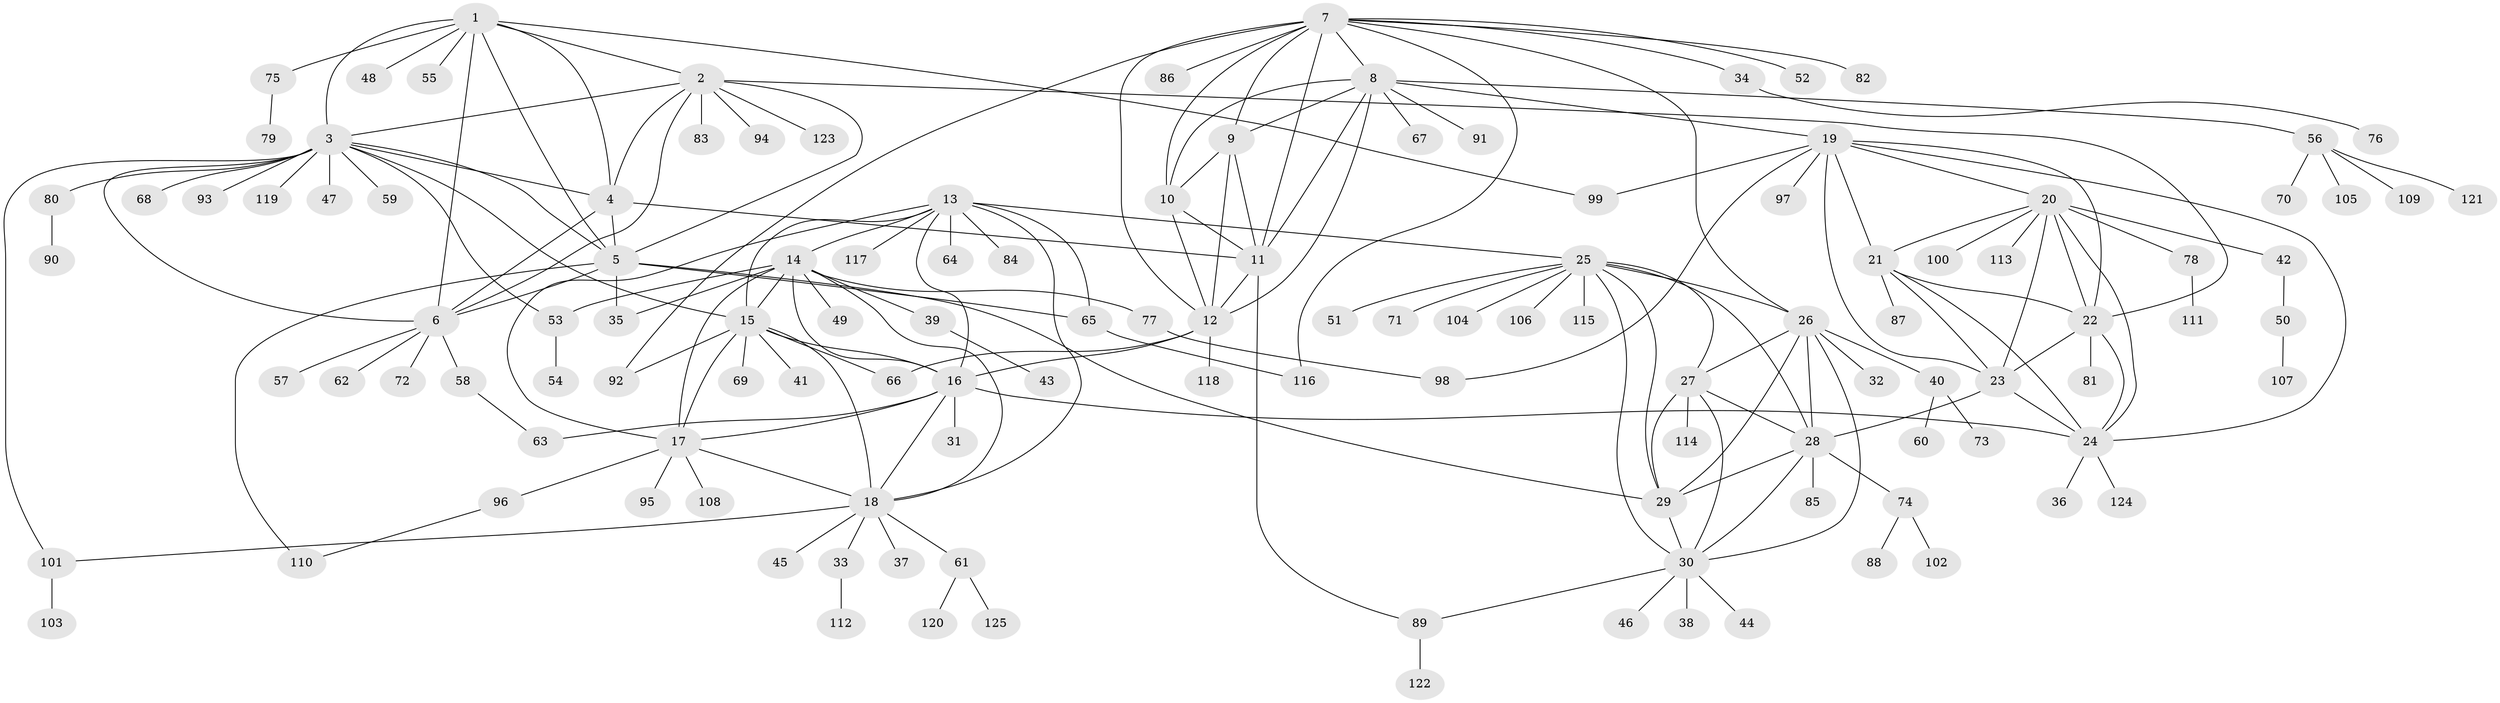 // coarse degree distribution, {7: 0.056818181818181816, 12: 0.011363636363636364, 10: 0.011363636363636364, 4: 0.011363636363636364, 11: 0.022727272727272728, 8: 0.045454545454545456, 5: 0.06818181818181818, 9: 0.045454545454545456, 6: 0.03409090909090909, 3: 0.056818181818181816, 1: 0.4318181818181818, 2: 0.20454545454545456}
// Generated by graph-tools (version 1.1) at 2025/52/03/04/25 22:52:18]
// undirected, 125 vertices, 192 edges
graph export_dot {
  node [color=gray90,style=filled];
  1;
  2;
  3;
  4;
  5;
  6;
  7;
  8;
  9;
  10;
  11;
  12;
  13;
  14;
  15;
  16;
  17;
  18;
  19;
  20;
  21;
  22;
  23;
  24;
  25;
  26;
  27;
  28;
  29;
  30;
  31;
  32;
  33;
  34;
  35;
  36;
  37;
  38;
  39;
  40;
  41;
  42;
  43;
  44;
  45;
  46;
  47;
  48;
  49;
  50;
  51;
  52;
  53;
  54;
  55;
  56;
  57;
  58;
  59;
  60;
  61;
  62;
  63;
  64;
  65;
  66;
  67;
  68;
  69;
  70;
  71;
  72;
  73;
  74;
  75;
  76;
  77;
  78;
  79;
  80;
  81;
  82;
  83;
  84;
  85;
  86;
  87;
  88;
  89;
  90;
  91;
  92;
  93;
  94;
  95;
  96;
  97;
  98;
  99;
  100;
  101;
  102;
  103;
  104;
  105;
  106;
  107;
  108;
  109;
  110;
  111;
  112;
  113;
  114;
  115;
  116;
  117;
  118;
  119;
  120;
  121;
  122;
  123;
  124;
  125;
  1 -- 2;
  1 -- 3;
  1 -- 4;
  1 -- 5;
  1 -- 6;
  1 -- 48;
  1 -- 55;
  1 -- 75;
  1 -- 99;
  2 -- 3;
  2 -- 4;
  2 -- 5;
  2 -- 6;
  2 -- 22;
  2 -- 83;
  2 -- 94;
  2 -- 123;
  3 -- 4;
  3 -- 5;
  3 -- 6;
  3 -- 15;
  3 -- 47;
  3 -- 53;
  3 -- 59;
  3 -- 68;
  3 -- 80;
  3 -- 93;
  3 -- 101;
  3 -- 119;
  4 -- 5;
  4 -- 6;
  4 -- 11;
  5 -- 6;
  5 -- 29;
  5 -- 35;
  5 -- 65;
  5 -- 110;
  6 -- 57;
  6 -- 58;
  6 -- 62;
  6 -- 72;
  7 -- 8;
  7 -- 9;
  7 -- 10;
  7 -- 11;
  7 -- 12;
  7 -- 26;
  7 -- 34;
  7 -- 52;
  7 -- 82;
  7 -- 86;
  7 -- 92;
  7 -- 116;
  8 -- 9;
  8 -- 10;
  8 -- 11;
  8 -- 12;
  8 -- 19;
  8 -- 56;
  8 -- 67;
  8 -- 91;
  9 -- 10;
  9 -- 11;
  9 -- 12;
  10 -- 11;
  10 -- 12;
  11 -- 12;
  11 -- 89;
  12 -- 16;
  12 -- 66;
  12 -- 118;
  13 -- 14;
  13 -- 15;
  13 -- 16;
  13 -- 17;
  13 -- 18;
  13 -- 25;
  13 -- 64;
  13 -- 65;
  13 -- 84;
  13 -- 117;
  14 -- 15;
  14 -- 16;
  14 -- 17;
  14 -- 18;
  14 -- 35;
  14 -- 39;
  14 -- 49;
  14 -- 53;
  14 -- 77;
  15 -- 16;
  15 -- 17;
  15 -- 18;
  15 -- 41;
  15 -- 66;
  15 -- 69;
  15 -- 92;
  16 -- 17;
  16 -- 18;
  16 -- 24;
  16 -- 31;
  16 -- 63;
  17 -- 18;
  17 -- 95;
  17 -- 96;
  17 -- 108;
  18 -- 33;
  18 -- 37;
  18 -- 45;
  18 -- 61;
  18 -- 101;
  19 -- 20;
  19 -- 21;
  19 -- 22;
  19 -- 23;
  19 -- 24;
  19 -- 97;
  19 -- 98;
  19 -- 99;
  20 -- 21;
  20 -- 22;
  20 -- 23;
  20 -- 24;
  20 -- 42;
  20 -- 78;
  20 -- 100;
  20 -- 113;
  21 -- 22;
  21 -- 23;
  21 -- 24;
  21 -- 87;
  22 -- 23;
  22 -- 24;
  22 -- 81;
  23 -- 24;
  23 -- 28;
  24 -- 36;
  24 -- 124;
  25 -- 26;
  25 -- 27;
  25 -- 28;
  25 -- 29;
  25 -- 30;
  25 -- 51;
  25 -- 71;
  25 -- 104;
  25 -- 106;
  25 -- 115;
  26 -- 27;
  26 -- 28;
  26 -- 29;
  26 -- 30;
  26 -- 32;
  26 -- 40;
  27 -- 28;
  27 -- 29;
  27 -- 30;
  27 -- 114;
  28 -- 29;
  28 -- 30;
  28 -- 74;
  28 -- 85;
  29 -- 30;
  30 -- 38;
  30 -- 44;
  30 -- 46;
  30 -- 89;
  33 -- 112;
  34 -- 76;
  39 -- 43;
  40 -- 60;
  40 -- 73;
  42 -- 50;
  50 -- 107;
  53 -- 54;
  56 -- 70;
  56 -- 105;
  56 -- 109;
  56 -- 121;
  58 -- 63;
  61 -- 120;
  61 -- 125;
  65 -- 116;
  74 -- 88;
  74 -- 102;
  75 -- 79;
  77 -- 98;
  78 -- 111;
  80 -- 90;
  89 -- 122;
  96 -- 110;
  101 -- 103;
}
